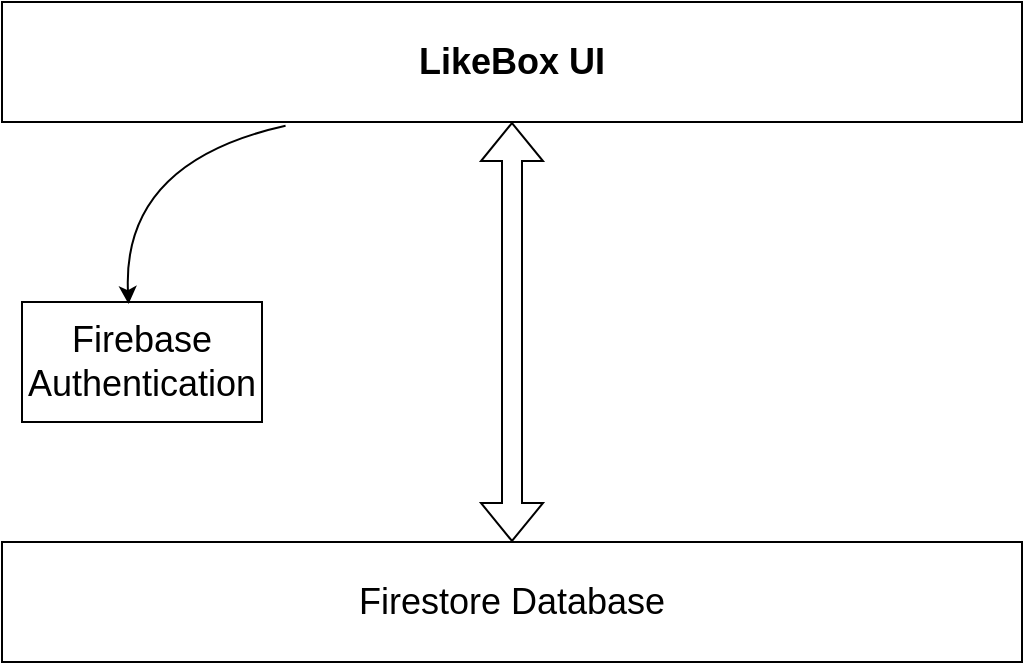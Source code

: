 <mxfile version="17.1.2" type="github">
  <diagram id="xdaXQ0qLjzjdGGGDN56B" name="Page-1">
    <mxGraphModel dx="965" dy="533" grid="1" gridSize="10" guides="1" tooltips="1" connect="1" arrows="1" fold="1" page="1" pageScale="1" pageWidth="827" pageHeight="1169" math="0" shadow="0">
      <root>
        <mxCell id="0" />
        <mxCell id="1" parent="0" />
        <mxCell id="6gokEJkr8km1Udkk8NWj-1" value="&lt;font style=&quot;font-size: 18px&quot;&gt;&lt;b&gt;LikeBox UI&lt;/b&gt;&lt;/font&gt;" style="rounded=0;whiteSpace=wrap;html=1;" vertex="1" parent="1">
          <mxGeometry x="210" y="50" width="510" height="60" as="geometry" />
        </mxCell>
        <mxCell id="6gokEJkr8km1Udkk8NWj-2" value="Firebase Authentication" style="rounded=0;whiteSpace=wrap;html=1;fontSize=18;" vertex="1" parent="1">
          <mxGeometry x="220" y="200" width="120" height="60" as="geometry" />
        </mxCell>
        <mxCell id="6gokEJkr8km1Udkk8NWj-3" value="" style="curved=1;endArrow=classic;html=1;rounded=0;fontSize=18;exitX=0.278;exitY=1.031;exitDx=0;exitDy=0;exitPerimeter=0;entryX=0.444;entryY=0.017;entryDx=0;entryDy=0;entryPerimeter=0;" edge="1" parent="1" source="6gokEJkr8km1Udkk8NWj-1" target="6gokEJkr8km1Udkk8NWj-2">
          <mxGeometry width="50" height="50" relative="1" as="geometry">
            <mxPoint x="390" y="290" as="sourcePoint" />
            <mxPoint x="370" y="200" as="targetPoint" />
            <Array as="points">
              <mxPoint x="270" y="130" />
            </Array>
          </mxGeometry>
        </mxCell>
        <mxCell id="6gokEJkr8km1Udkk8NWj-5" value="Firestore Database" style="rounded=0;whiteSpace=wrap;html=1;fontSize=18;" vertex="1" parent="1">
          <mxGeometry x="210" y="320" width="510" height="60" as="geometry" />
        </mxCell>
        <mxCell id="6gokEJkr8km1Udkk8NWj-6" value="" style="shape=flexArrow;endArrow=classic;startArrow=classic;html=1;rounded=0;fontSize=18;entryX=0.5;entryY=1;entryDx=0;entryDy=0;exitX=0.5;exitY=0;exitDx=0;exitDy=0;" edge="1" parent="1" source="6gokEJkr8km1Udkk8NWj-5" target="6gokEJkr8km1Udkk8NWj-1">
          <mxGeometry width="100" height="100" relative="1" as="geometry">
            <mxPoint x="390" y="320" as="sourcePoint" />
            <mxPoint x="490" y="220" as="targetPoint" />
          </mxGeometry>
        </mxCell>
      </root>
    </mxGraphModel>
  </diagram>
</mxfile>

